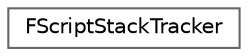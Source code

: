 digraph "Graphical Class Hierarchy"
{
 // INTERACTIVE_SVG=YES
 // LATEX_PDF_SIZE
  bgcolor="transparent";
  edge [fontname=Helvetica,fontsize=10,labelfontname=Helvetica,labelfontsize=10];
  node [fontname=Helvetica,fontsize=10,shape=box,height=0.2,width=0.4];
  rankdir="LR";
  Node0 [id="Node000000",label="FScriptStackTracker",height=0.2,width=0.4,color="grey40", fillcolor="white", style="filled",URL="$d4/ddf/structFScriptStackTracker.html",tooltip=" "];
}
